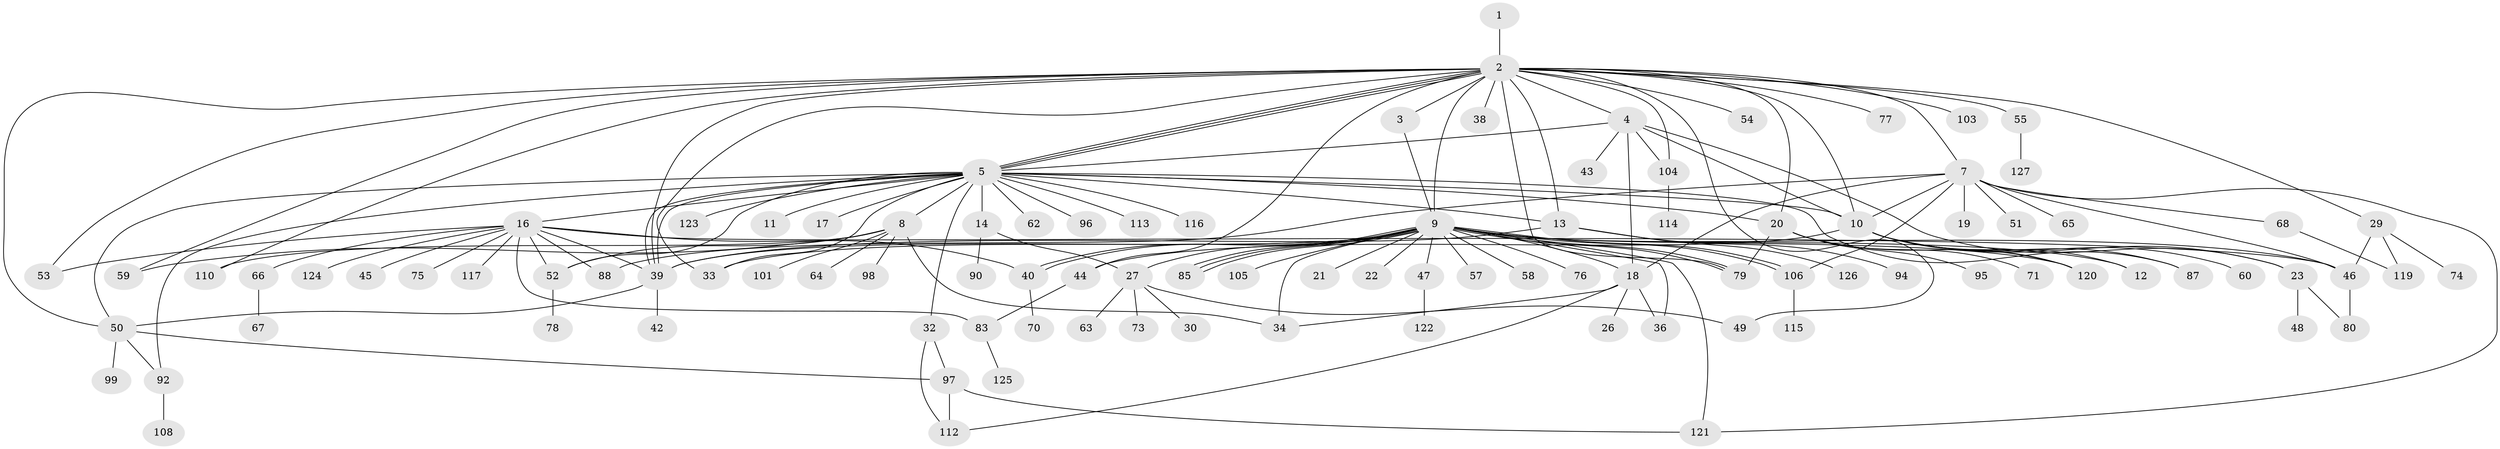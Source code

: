 // Generated by graph-tools (version 1.1) at 2025/51/02/27/25 19:51:54]
// undirected, 101 vertices, 159 edges
graph export_dot {
graph [start="1"]
  node [color=gray90,style=filled];
  1;
  2 [super="+109"];
  3;
  4 [super="+31"];
  5 [super="+6"];
  7 [super="+24"];
  8 [super="+35"];
  9 [super="+69"];
  10 [super="+15"];
  11;
  12;
  13 [super="+102"];
  14 [super="+107"];
  16 [super="+37"];
  17;
  18 [super="+89"];
  19 [super="+25"];
  20 [super="+41"];
  21;
  22;
  23;
  26;
  27 [super="+28"];
  29 [super="+93"];
  30;
  32;
  33;
  34;
  36;
  38;
  39 [super="+86"];
  40;
  42;
  43;
  44;
  45;
  46 [super="+56"];
  47;
  48;
  49;
  50 [super="+100"];
  51;
  52 [super="+72"];
  53 [super="+84"];
  54;
  55 [super="+81"];
  57;
  58;
  59 [super="+61"];
  60;
  62;
  63;
  64;
  65;
  66 [super="+82"];
  67;
  68 [super="+111"];
  70;
  71;
  73;
  74;
  75;
  76;
  77;
  78;
  79;
  80;
  83;
  85;
  87 [super="+91"];
  88 [super="+118"];
  90;
  92;
  94;
  95;
  96;
  97;
  98;
  99;
  101;
  103;
  104;
  105;
  106;
  108;
  110;
  112;
  113;
  114;
  115;
  116;
  117;
  119;
  120;
  121;
  122;
  123;
  124;
  125;
  126;
  127;
  1 -- 2;
  2 -- 3;
  2 -- 4;
  2 -- 5;
  2 -- 5;
  2 -- 5;
  2 -- 7;
  2 -- 9;
  2 -- 10;
  2 -- 13;
  2 -- 20;
  2 -- 29;
  2 -- 33;
  2 -- 38;
  2 -- 39;
  2 -- 44;
  2 -- 49;
  2 -- 54;
  2 -- 55;
  2 -- 59;
  2 -- 77;
  2 -- 103;
  2 -- 104;
  2 -- 110;
  2 -- 79;
  2 -- 50;
  2 -- 53;
  3 -- 9;
  4 -- 10;
  4 -- 18;
  4 -- 23;
  4 -- 43;
  4 -- 104;
  4 -- 5;
  5 -- 11;
  5 -- 16 [weight=2];
  5 -- 17;
  5 -- 33;
  5 -- 39;
  5 -- 39;
  5 -- 52 [weight=2];
  5 -- 62;
  5 -- 87 [weight=2];
  5 -- 92;
  5 -- 116;
  5 -- 123;
  5 -- 13;
  5 -- 32;
  5 -- 96;
  5 -- 8;
  5 -- 10 [weight=2];
  5 -- 14;
  5 -- 113;
  5 -- 50;
  5 -- 20;
  7 -- 10;
  7 -- 19;
  7 -- 46;
  7 -- 51;
  7 -- 65;
  7 -- 68;
  7 -- 88;
  7 -- 106;
  7 -- 121;
  7 -- 18;
  8 -- 34;
  8 -- 64;
  8 -- 101;
  8 -- 98;
  8 -- 59;
  8 -- 110;
  8 -- 52;
  9 -- 12;
  9 -- 21;
  9 -- 22;
  9 -- 27;
  9 -- 33;
  9 -- 34;
  9 -- 36;
  9 -- 39;
  9 -- 40;
  9 -- 40;
  9 -- 46;
  9 -- 47;
  9 -- 57;
  9 -- 58;
  9 -- 76;
  9 -- 79;
  9 -- 79;
  9 -- 85;
  9 -- 85;
  9 -- 85;
  9 -- 105;
  9 -- 106;
  9 -- 106;
  9 -- 120;
  9 -- 121;
  9 -- 18;
  10 -- 12;
  10 -- 87;
  10 -- 120;
  10 -- 23;
  10 -- 44;
  10 -- 60;
  13 -- 39;
  13 -- 94;
  13 -- 126;
  14 -- 27;
  14 -- 90;
  16 -- 39;
  16 -- 40;
  16 -- 45;
  16 -- 46;
  16 -- 53;
  16 -- 66;
  16 -- 83;
  16 -- 117;
  16 -- 124;
  16 -- 75;
  16 -- 52;
  16 -- 88;
  18 -- 26;
  18 -- 34;
  18 -- 112;
  18 -- 36;
  20 -- 95;
  20 -- 120;
  20 -- 71;
  20 -- 79;
  23 -- 48;
  23 -- 80;
  27 -- 30;
  27 -- 49;
  27 -- 63;
  27 -- 73;
  29 -- 74;
  29 -- 119;
  29 -- 46;
  32 -- 97;
  32 -- 112;
  39 -- 42;
  39 -- 50;
  40 -- 70;
  44 -- 83;
  46 -- 80;
  47 -- 122;
  50 -- 92;
  50 -- 97;
  50 -- 99;
  52 -- 78;
  55 -- 127;
  66 -- 67;
  68 -- 119;
  83 -- 125;
  92 -- 108;
  97 -- 112;
  97 -- 121;
  104 -- 114;
  106 -- 115;
}
